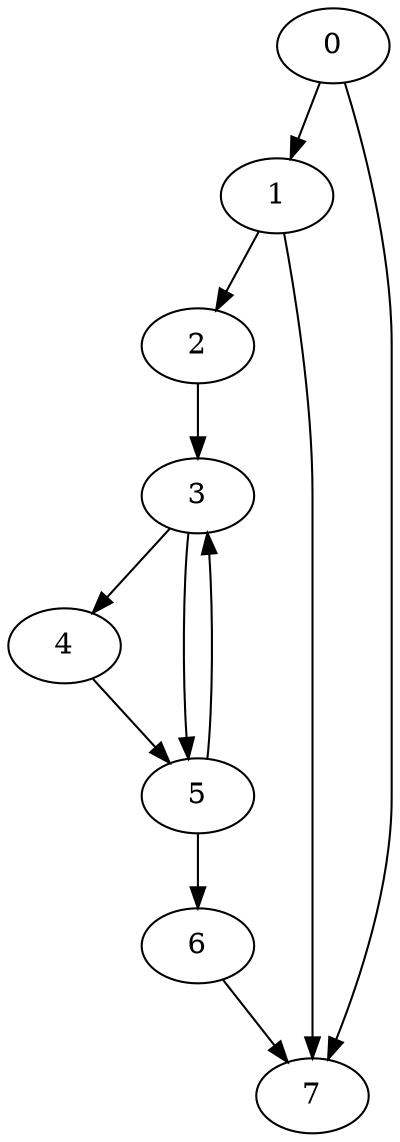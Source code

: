 digraph {
	0
	1
	2
	3
	4
	5
	6
	7
	1 -> 2
	2 -> 3
	5 -> 3
	3 -> 4
	3 -> 5
	4 -> 5
	5 -> 6
	0 -> 7
	1 -> 7
	6 -> 7
	0 -> 1
}
